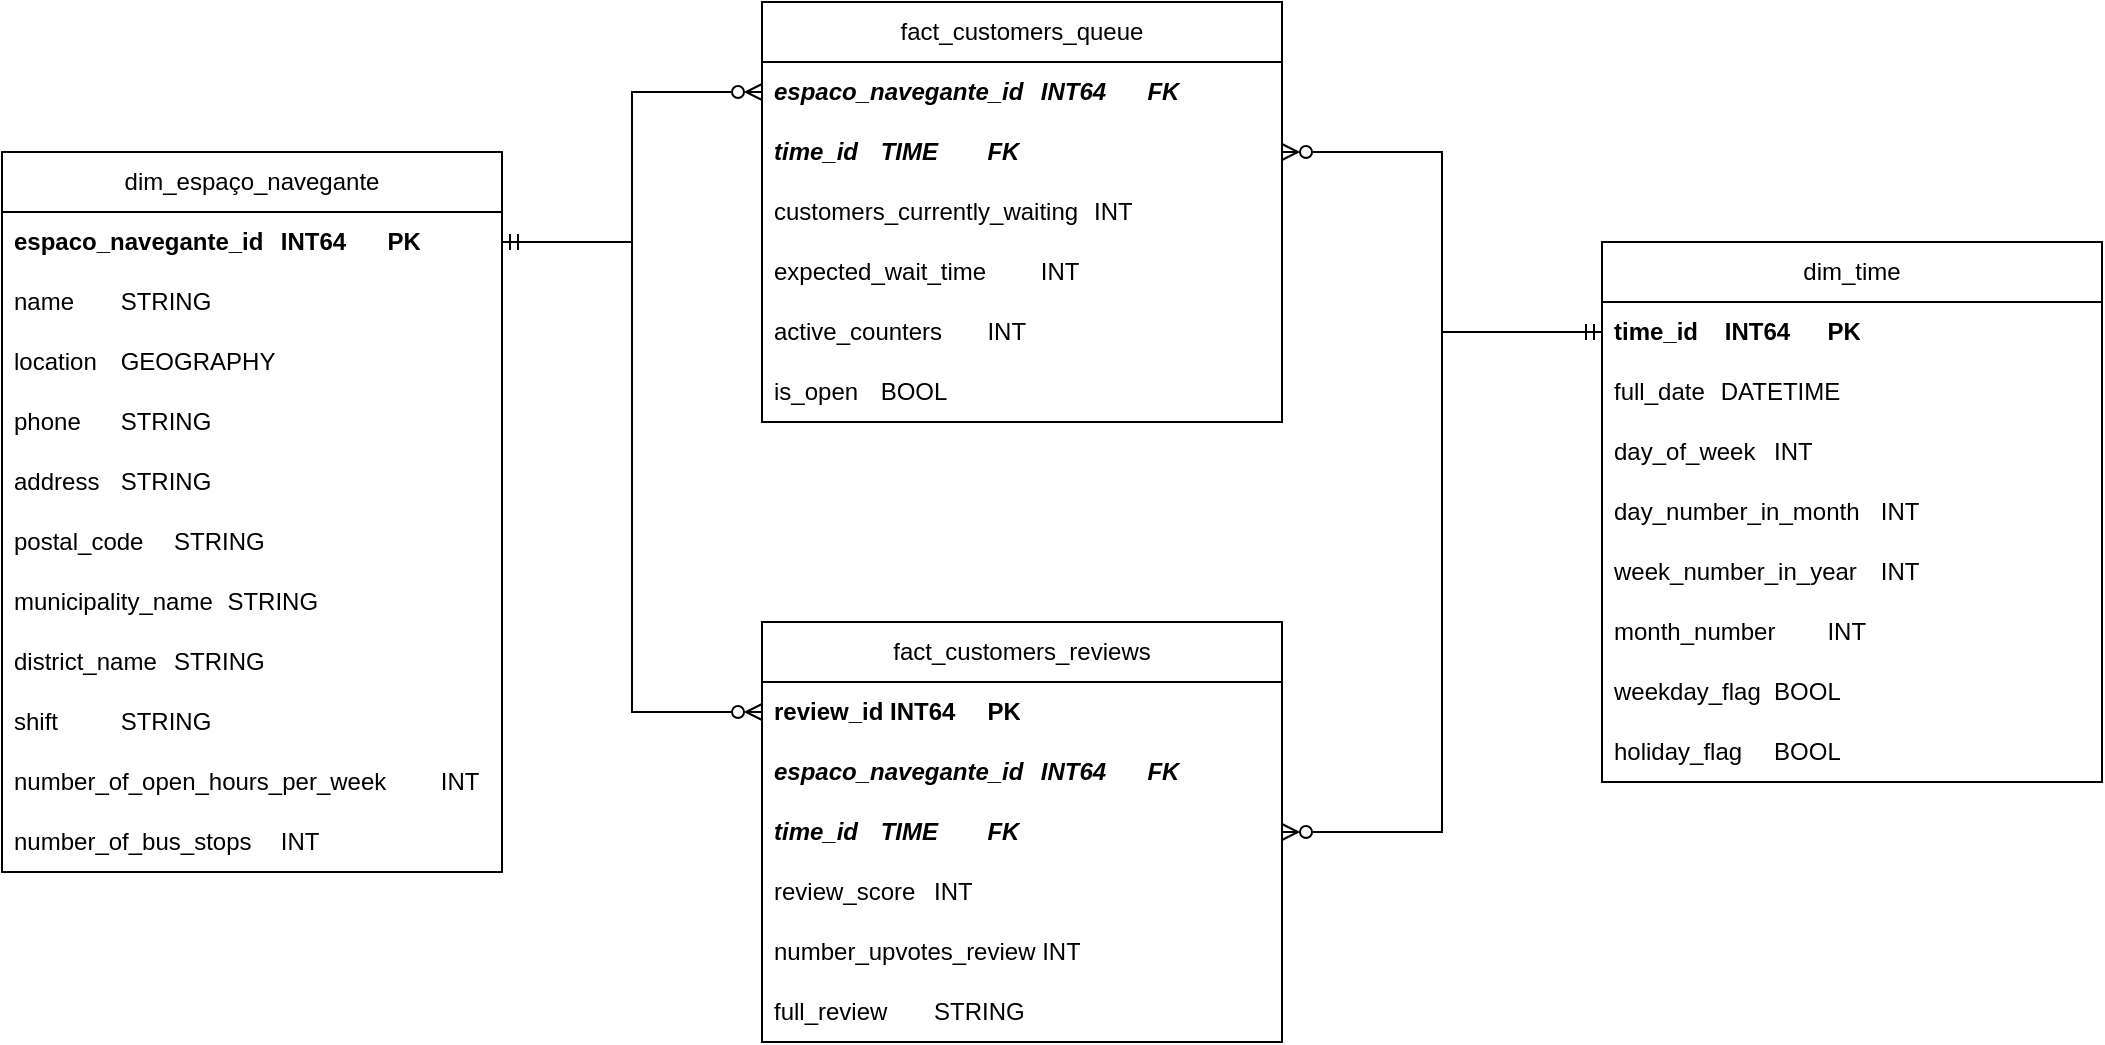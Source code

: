 <mxfile version="22.1.2" type="device">
  <diagram name="Page-1" id="xGSbjzacBypnebcov7Fi">
    <mxGraphModel dx="1216" dy="601" grid="1" gridSize="10" guides="1" tooltips="1" connect="1" arrows="1" fold="1" page="1" pageScale="1" pageWidth="850" pageHeight="1100" math="0" shadow="0">
      <root>
        <mxCell id="0" />
        <mxCell id="1" parent="0" />
        <mxCell id="-e4kX9AorHYyHGw_W_Zw-1" value="dim_espaço_navegante" style="swimlane;fontStyle=0;childLayout=stackLayout;horizontal=1;startSize=30;horizontalStack=0;resizeParent=1;resizeParentMax=0;resizeLast=0;collapsible=1;marginBottom=0;whiteSpace=wrap;html=1;" parent="1" vertex="1">
          <mxGeometry x="110" y="295" width="250" height="360" as="geometry" />
        </mxCell>
        <mxCell id="-e4kX9AorHYyHGw_W_Zw-2" value="&lt;b&gt;espaco_navegante_id&lt;span style=&quot;white-space: pre;&quot;&gt;&#x9;&lt;/span&gt;INT64&lt;span style=&quot;white-space: pre;&quot;&gt;&#x9;&lt;/span&gt;PK&lt;/b&gt;" style="text;strokeColor=none;fillColor=none;align=left;verticalAlign=middle;spacingLeft=4;spacingRight=4;overflow=hidden;points=[[0,0.5],[1,0.5]];portConstraint=eastwest;rotatable=0;whiteSpace=wrap;html=1;" parent="-e4kX9AorHYyHGw_W_Zw-1" vertex="1">
          <mxGeometry y="30" width="250" height="30" as="geometry" />
        </mxCell>
        <mxCell id="-e4kX9AorHYyHGw_W_Zw-3" value="name&lt;span style=&quot;white-space: pre;&quot;&gt;&#x9;&lt;/span&gt;STRING" style="text;strokeColor=none;fillColor=none;align=left;verticalAlign=middle;spacingLeft=4;spacingRight=4;overflow=hidden;points=[[0,0.5],[1,0.5]];portConstraint=eastwest;rotatable=0;whiteSpace=wrap;html=1;" parent="-e4kX9AorHYyHGw_W_Zw-1" vertex="1">
          <mxGeometry y="60" width="250" height="30" as="geometry" />
        </mxCell>
        <mxCell id="-e4kX9AorHYyHGw_W_Zw-4" value="location&lt;span style=&quot;white-space: pre;&quot;&gt;&#x9;&lt;/span&gt;GEOGRAPHY" style="text;strokeColor=none;fillColor=none;align=left;verticalAlign=middle;spacingLeft=4;spacingRight=4;overflow=hidden;points=[[0,0.5],[1,0.5]];portConstraint=eastwest;rotatable=0;whiteSpace=wrap;html=1;" parent="-e4kX9AorHYyHGw_W_Zw-1" vertex="1">
          <mxGeometry y="90" width="250" height="30" as="geometry" />
        </mxCell>
        <mxCell id="-e4kX9AorHYyHGw_W_Zw-5" value="phone&lt;span style=&quot;white-space: pre;&quot;&gt;&#x9;&lt;/span&gt;STRING" style="text;strokeColor=none;fillColor=none;align=left;verticalAlign=middle;spacingLeft=4;spacingRight=4;overflow=hidden;points=[[0,0.5],[1,0.5]];portConstraint=eastwest;rotatable=0;whiteSpace=wrap;html=1;" parent="-e4kX9AorHYyHGw_W_Zw-1" vertex="1">
          <mxGeometry y="120" width="250" height="30" as="geometry" />
        </mxCell>
        <mxCell id="-e4kX9AorHYyHGw_W_Zw-6" value="address&lt;span style=&quot;white-space: pre;&quot;&gt;&#x9;&lt;/span&gt;STRING" style="text;strokeColor=none;fillColor=none;align=left;verticalAlign=middle;spacingLeft=4;spacingRight=4;overflow=hidden;points=[[0,0.5],[1,0.5]];portConstraint=eastwest;rotatable=0;whiteSpace=wrap;html=1;" parent="-e4kX9AorHYyHGw_W_Zw-1" vertex="1">
          <mxGeometry y="150" width="250" height="30" as="geometry" />
        </mxCell>
        <mxCell id="-e4kX9AorHYyHGw_W_Zw-7" value="postal_code&lt;span style=&quot;white-space: pre;&quot;&gt;&#x9;&lt;/span&gt;STRING" style="text;strokeColor=none;fillColor=none;align=left;verticalAlign=middle;spacingLeft=4;spacingRight=4;overflow=hidden;points=[[0,0.5],[1,0.5]];portConstraint=eastwest;rotatable=0;whiteSpace=wrap;html=1;" parent="-e4kX9AorHYyHGw_W_Zw-1" vertex="1">
          <mxGeometry y="180" width="250" height="30" as="geometry" />
        </mxCell>
        <mxCell id="-e4kX9AorHYyHGw_W_Zw-8" value="municipality_name&lt;span style=&quot;white-space: pre;&quot;&gt;&#x9;&lt;/span&gt;STRING" style="text;strokeColor=none;fillColor=none;align=left;verticalAlign=middle;spacingLeft=4;spacingRight=4;overflow=hidden;points=[[0,0.5],[1,0.5]];portConstraint=eastwest;rotatable=0;whiteSpace=wrap;html=1;" parent="-e4kX9AorHYyHGw_W_Zw-1" vertex="1">
          <mxGeometry y="210" width="250" height="30" as="geometry" />
        </mxCell>
        <mxCell id="-e4kX9AorHYyHGw_W_Zw-9" value="district_name&lt;span style=&quot;white-space: pre;&quot;&gt;&#x9;&lt;/span&gt;STRING" style="text;strokeColor=none;fillColor=none;align=left;verticalAlign=middle;spacingLeft=4;spacingRight=4;overflow=hidden;points=[[0,0.5],[1,0.5]];portConstraint=eastwest;rotatable=0;whiteSpace=wrap;html=1;" parent="-e4kX9AorHYyHGw_W_Zw-1" vertex="1">
          <mxGeometry y="240" width="250" height="30" as="geometry" />
        </mxCell>
        <mxCell id="-e4kX9AorHYyHGw_W_Zw-15" value="shift&lt;span style=&quot;white-space: pre;&quot;&gt;&#x9;&lt;/span&gt;&lt;span style=&quot;white-space: pre;&quot;&gt;&#x9;&lt;/span&gt;STRING" style="text;strokeColor=none;fillColor=none;align=left;verticalAlign=middle;spacingLeft=4;spacingRight=4;overflow=hidden;points=[[0,0.5],[1,0.5]];portConstraint=eastwest;rotatable=0;whiteSpace=wrap;html=1;" parent="-e4kX9AorHYyHGw_W_Zw-1" vertex="1">
          <mxGeometry y="270" width="250" height="30" as="geometry" />
        </mxCell>
        <mxCell id="CmAAl0vlXEfCrW0lHA89-1" value="number_of_open_hours_per_week&lt;span style=&quot;white-space: pre;&quot;&gt;&#x9;&lt;/span&gt;INT" style="text;strokeColor=none;fillColor=none;align=left;verticalAlign=middle;spacingLeft=4;spacingRight=4;overflow=hidden;points=[[0,0.5],[1,0.5]];portConstraint=eastwest;rotatable=0;whiteSpace=wrap;html=1;" parent="-e4kX9AorHYyHGw_W_Zw-1" vertex="1">
          <mxGeometry y="300" width="250" height="30" as="geometry" />
        </mxCell>
        <mxCell id="CmAAl0vlXEfCrW0lHA89-2" value="number_of_bus_stops&lt;span style=&quot;white-space: pre;&quot;&gt;&#x9;&lt;/span&gt;INT" style="text;strokeColor=none;fillColor=none;align=left;verticalAlign=middle;spacingLeft=4;spacingRight=4;overflow=hidden;points=[[0,0.5],[1,0.5]];portConstraint=eastwest;rotatable=0;whiteSpace=wrap;html=1;" parent="-e4kX9AorHYyHGw_W_Zw-1" vertex="1">
          <mxGeometry y="330" width="250" height="30" as="geometry" />
        </mxCell>
        <mxCell id="-e4kX9AorHYyHGw_W_Zw-10" value="fact_customers_queue" style="swimlane;fontStyle=0;childLayout=stackLayout;horizontal=1;startSize=30;horizontalStack=0;resizeParent=1;resizeParentMax=0;resizeLast=0;collapsible=1;marginBottom=0;whiteSpace=wrap;html=1;" parent="1" vertex="1">
          <mxGeometry x="490" y="220" width="260" height="210" as="geometry" />
        </mxCell>
        <mxCell id="-e4kX9AorHYyHGw_W_Zw-11" value="&lt;b&gt;&lt;i&gt;espaco_navegante_id&lt;span style=&quot;white-space: pre;&quot;&gt;&#x9;&lt;/span&gt;INT64&lt;span style=&quot;white-space: pre;&quot;&gt;&#x9;&lt;/span&gt;FK&lt;/i&gt;&lt;/b&gt;" style="text;strokeColor=none;fillColor=none;align=left;verticalAlign=middle;spacingLeft=4;spacingRight=4;overflow=hidden;points=[[0,0.5],[1,0.5]];portConstraint=eastwest;rotatable=0;whiteSpace=wrap;html=1;" parent="-e4kX9AorHYyHGw_W_Zw-10" vertex="1">
          <mxGeometry y="30" width="260" height="30" as="geometry" />
        </mxCell>
        <mxCell id="-e4kX9AorHYyHGw_W_Zw-12" value="&lt;b&gt;&lt;i&gt;time_id&lt;span style=&quot;white-space: pre;&quot;&gt;&#x9;&lt;/span&gt;TIME&lt;span style=&quot;white-space: pre;&quot;&gt;&#x9;&lt;/span&gt;FK&lt;/i&gt;&lt;/b&gt;" style="text;strokeColor=none;fillColor=none;align=left;verticalAlign=middle;spacingLeft=4;spacingRight=4;overflow=hidden;points=[[0,0.5],[1,0.5]];portConstraint=eastwest;rotatable=0;whiteSpace=wrap;html=1;" parent="-e4kX9AorHYyHGw_W_Zw-10" vertex="1">
          <mxGeometry y="60" width="260" height="30" as="geometry" />
        </mxCell>
        <mxCell id="-e4kX9AorHYyHGw_W_Zw-13" value="customers_currently_waiting&lt;span style=&quot;white-space: pre;&quot;&gt;&#x9;&lt;/span&gt;INT" style="text;strokeColor=none;fillColor=none;align=left;verticalAlign=middle;spacingLeft=4;spacingRight=4;overflow=hidden;points=[[0,0.5],[1,0.5]];portConstraint=eastwest;rotatable=0;whiteSpace=wrap;html=1;" parent="-e4kX9AorHYyHGw_W_Zw-10" vertex="1">
          <mxGeometry y="90" width="260" height="30" as="geometry" />
        </mxCell>
        <mxCell id="-e4kX9AorHYyHGw_W_Zw-16" value="expected_wait_time&lt;span style=&quot;white-space: pre;&quot;&gt;&#x9;&lt;/span&gt;INT" style="text;strokeColor=none;fillColor=none;align=left;verticalAlign=middle;spacingLeft=4;spacingRight=4;overflow=hidden;points=[[0,0.5],[1,0.5]];portConstraint=eastwest;rotatable=0;whiteSpace=wrap;html=1;" parent="-e4kX9AorHYyHGw_W_Zw-10" vertex="1">
          <mxGeometry y="120" width="260" height="30" as="geometry" />
        </mxCell>
        <mxCell id="-e4kX9AorHYyHGw_W_Zw-18" value="active_counters&lt;span style=&quot;white-space: pre;&quot;&gt;&#x9;&lt;/span&gt;INT" style="text;strokeColor=none;fillColor=none;align=left;verticalAlign=middle;spacingLeft=4;spacingRight=4;overflow=hidden;points=[[0,0.5],[1,0.5]];portConstraint=eastwest;rotatable=0;whiteSpace=wrap;html=1;" parent="-e4kX9AorHYyHGw_W_Zw-10" vertex="1">
          <mxGeometry y="150" width="260" height="30" as="geometry" />
        </mxCell>
        <mxCell id="-e4kX9AorHYyHGw_W_Zw-20" value="is_open&lt;span style=&quot;white-space: pre;&quot;&gt;&#x9;&lt;/span&gt;BOOL" style="text;strokeColor=none;fillColor=none;align=left;verticalAlign=middle;spacingLeft=4;spacingRight=4;overflow=hidden;points=[[0,0.5],[1,0.5]];portConstraint=eastwest;rotatable=0;whiteSpace=wrap;html=1;" parent="-e4kX9AorHYyHGw_W_Zw-10" vertex="1">
          <mxGeometry y="180" width="260" height="30" as="geometry" />
        </mxCell>
        <mxCell id="-e4kX9AorHYyHGw_W_Zw-14" style="edgeStyle=orthogonalEdgeStyle;rounded=0;orthogonalLoop=1;jettySize=auto;html=1;startArrow=ERmandOne;startFill=0;endArrow=ERzeroToMany;endFill=0;" parent="1" source="-e4kX9AorHYyHGw_W_Zw-2" target="-e4kX9AorHYyHGw_W_Zw-11" edge="1">
          <mxGeometry relative="1" as="geometry" />
        </mxCell>
        <mxCell id="-e4kX9AorHYyHGw_W_Zw-30" value="dim_time" style="swimlane;fontStyle=0;childLayout=stackLayout;horizontal=1;startSize=30;horizontalStack=0;resizeParent=1;resizeParentMax=0;resizeLast=0;collapsible=1;marginBottom=0;whiteSpace=wrap;html=1;" parent="1" vertex="1">
          <mxGeometry x="910" y="340" width="250" height="270" as="geometry" />
        </mxCell>
        <mxCell id="-e4kX9AorHYyHGw_W_Zw-31" value="&lt;b&gt;time_id&lt;span style=&quot;&quot;&gt;&lt;span style=&quot;white-space: pre;&quot;&gt;&amp;nbsp;&amp;nbsp;&amp;nbsp;&amp;nbsp;&lt;/span&gt;&lt;/span&gt;INT64&lt;span style=&quot;white-space: pre;&quot;&gt;&#x9;&lt;/span&gt;PK&lt;/b&gt;" style="text;strokeColor=none;fillColor=none;align=left;verticalAlign=middle;spacingLeft=4;spacingRight=4;overflow=hidden;points=[[0,0.5],[1,0.5]];portConstraint=eastwest;rotatable=0;whiteSpace=wrap;html=1;" parent="-e4kX9AorHYyHGw_W_Zw-30" vertex="1">
          <mxGeometry y="30" width="250" height="30" as="geometry" />
        </mxCell>
        <mxCell id="-e4kX9AorHYyHGw_W_Zw-32" value="full_date&lt;span style=&quot;white-space: pre;&quot;&gt;&#x9;&lt;/span&gt;DATETIME" style="text;strokeColor=none;fillColor=none;align=left;verticalAlign=middle;spacingLeft=4;spacingRight=4;overflow=hidden;points=[[0,0.5],[1,0.5]];portConstraint=eastwest;rotatable=0;whiteSpace=wrap;html=1;" parent="-e4kX9AorHYyHGw_W_Zw-30" vertex="1">
          <mxGeometry y="60" width="250" height="30" as="geometry" />
        </mxCell>
        <mxCell id="KnH7TtyseS9fptmaXPHz-1" value="day_of_week&lt;span style=&quot;white-space: pre;&quot;&gt;&#x9;&lt;/span&gt;INT" style="text;strokeColor=none;fillColor=none;align=left;verticalAlign=middle;spacingLeft=4;spacingRight=4;overflow=hidden;points=[[0,0.5],[1,0.5]];portConstraint=eastwest;rotatable=0;whiteSpace=wrap;html=1;" parent="-e4kX9AorHYyHGw_W_Zw-30" vertex="1">
          <mxGeometry y="90" width="250" height="30" as="geometry" />
        </mxCell>
        <mxCell id="-e4kX9AorHYyHGw_W_Zw-33" value="day_number_in_month&lt;span style=&quot;white-space: pre;&quot;&gt;&#x9;&lt;/span&gt;INT" style="text;strokeColor=none;fillColor=none;align=left;verticalAlign=middle;spacingLeft=4;spacingRight=4;overflow=hidden;points=[[0,0.5],[1,0.5]];portConstraint=eastwest;rotatable=0;whiteSpace=wrap;html=1;" parent="-e4kX9AorHYyHGw_W_Zw-30" vertex="1">
          <mxGeometry y="120" width="250" height="30" as="geometry" />
        </mxCell>
        <mxCell id="-e4kX9AorHYyHGw_W_Zw-34" value="week_number_in_year&lt;span style=&quot;white-space: pre;&quot;&gt;&#x9;&lt;/span&gt;INT" style="text;strokeColor=none;fillColor=none;align=left;verticalAlign=middle;spacingLeft=4;spacingRight=4;overflow=hidden;points=[[0,0.5],[1,0.5]];portConstraint=eastwest;rotatable=0;whiteSpace=wrap;html=1;" parent="-e4kX9AorHYyHGw_W_Zw-30" vertex="1">
          <mxGeometry y="150" width="250" height="30" as="geometry" />
        </mxCell>
        <mxCell id="-e4kX9AorHYyHGw_W_Zw-36" value="month_number&lt;span style=&quot;white-space: pre;&quot;&gt;&#x9;&lt;/span&gt;INT" style="text;strokeColor=none;fillColor=none;align=left;verticalAlign=middle;spacingLeft=4;spacingRight=4;overflow=hidden;points=[[0,0.5],[1,0.5]];portConstraint=eastwest;rotatable=0;whiteSpace=wrap;html=1;" parent="-e4kX9AorHYyHGw_W_Zw-30" vertex="1">
          <mxGeometry y="180" width="250" height="30" as="geometry" />
        </mxCell>
        <mxCell id="-e4kX9AorHYyHGw_W_Zw-37" value="weekday_flag&lt;span style=&quot;white-space: pre;&quot;&gt;&#x9;&lt;/span&gt;BOOL" style="text;strokeColor=none;fillColor=none;align=left;verticalAlign=middle;spacingLeft=4;spacingRight=4;overflow=hidden;points=[[0,0.5],[1,0.5]];portConstraint=eastwest;rotatable=0;whiteSpace=wrap;html=1;" parent="-e4kX9AorHYyHGw_W_Zw-30" vertex="1">
          <mxGeometry y="210" width="250" height="30" as="geometry" />
        </mxCell>
        <mxCell id="-e4kX9AorHYyHGw_W_Zw-38" value="holiday_flag&lt;span style=&quot;white-space: pre;&quot;&gt;&#x9;&lt;/span&gt;BOOL" style="text;strokeColor=none;fillColor=none;align=left;verticalAlign=middle;spacingLeft=4;spacingRight=4;overflow=hidden;points=[[0,0.5],[1,0.5]];portConstraint=eastwest;rotatable=0;whiteSpace=wrap;html=1;" parent="-e4kX9AorHYyHGw_W_Zw-30" vertex="1">
          <mxGeometry y="240" width="250" height="30" as="geometry" />
        </mxCell>
        <mxCell id="-e4kX9AorHYyHGw_W_Zw-41" style="edgeStyle=orthogonalEdgeStyle;rounded=0;orthogonalLoop=1;jettySize=auto;html=1;startArrow=ERmandOne;startFill=0;endArrow=ERzeroToMany;endFill=0;" parent="1" source="-e4kX9AorHYyHGw_W_Zw-31" target="-e4kX9AorHYyHGw_W_Zw-12" edge="1">
          <mxGeometry relative="1" as="geometry" />
        </mxCell>
        <mxCell id="-e4kX9AorHYyHGw_W_Zw-42" value="fact_customers_reviews" style="swimlane;fontStyle=0;childLayout=stackLayout;horizontal=1;startSize=30;horizontalStack=0;resizeParent=1;resizeParentMax=0;resizeLast=0;collapsible=1;marginBottom=0;whiteSpace=wrap;html=1;" parent="1" vertex="1">
          <mxGeometry x="490" y="530" width="260" height="210" as="geometry" />
        </mxCell>
        <mxCell id="-e4kX9AorHYyHGw_W_Zw-43" value="&lt;b&gt;review_id INT64&lt;span style=&quot;white-space: pre;&quot;&gt;&#x9;&lt;/span&gt;PK&lt;/b&gt;" style="text;strokeColor=none;fillColor=none;align=left;verticalAlign=middle;spacingLeft=4;spacingRight=4;overflow=hidden;points=[[0,0.5],[1,0.5]];portConstraint=eastwest;rotatable=0;whiteSpace=wrap;html=1;" parent="-e4kX9AorHYyHGw_W_Zw-42" vertex="1">
          <mxGeometry y="30" width="260" height="30" as="geometry" />
        </mxCell>
        <mxCell id="r0xE94qgn5ZZrE13_dvI-4" value="&lt;b&gt;&lt;i&gt;espaco_navegante_id&lt;span style=&quot;white-space: pre;&quot;&gt;&#x9;&lt;/span&gt;INT64&lt;span style=&quot;white-space: pre;&quot;&gt;&#x9;&lt;/span&gt;FK&lt;/i&gt;&lt;/b&gt;" style="text;strokeColor=none;fillColor=none;align=left;verticalAlign=middle;spacingLeft=4;spacingRight=4;overflow=hidden;points=[[0,0.5],[1,0.5]];portConstraint=eastwest;rotatable=0;whiteSpace=wrap;html=1;" vertex="1" parent="-e4kX9AorHYyHGw_W_Zw-42">
          <mxGeometry y="60" width="260" height="30" as="geometry" />
        </mxCell>
        <mxCell id="-e4kX9AorHYyHGw_W_Zw-44" value="&lt;b&gt;&lt;i&gt;time_id&lt;span style=&quot;white-space: pre;&quot;&gt;&#x9;&lt;/span&gt;TIME&lt;span style=&quot;white-space: pre;&quot;&gt;&#x9;&lt;/span&gt;FK&lt;/i&gt;&lt;/b&gt;" style="text;strokeColor=none;fillColor=none;align=left;verticalAlign=middle;spacingLeft=4;spacingRight=4;overflow=hidden;points=[[0,0.5],[1,0.5]];portConstraint=eastwest;rotatable=0;whiteSpace=wrap;html=1;" parent="-e4kX9AorHYyHGw_W_Zw-42" vertex="1">
          <mxGeometry y="90" width="260" height="30" as="geometry" />
        </mxCell>
        <mxCell id="-e4kX9AorHYyHGw_W_Zw-45" value="review_score&lt;span style=&quot;white-space: pre;&quot;&gt;&#x9;&lt;/span&gt;INT" style="text;strokeColor=none;fillColor=none;align=left;verticalAlign=middle;spacingLeft=4;spacingRight=4;overflow=hidden;points=[[0,0.5],[1,0.5]];portConstraint=eastwest;rotatable=0;whiteSpace=wrap;html=1;" parent="-e4kX9AorHYyHGw_W_Zw-42" vertex="1">
          <mxGeometry y="120" width="260" height="30" as="geometry" />
        </mxCell>
        <mxCell id="r0xE94qgn5ZZrE13_dvI-3" value="number_upvotes_review&#x9;INT" style="text;strokeColor=none;fillColor=none;align=left;verticalAlign=middle;spacingLeft=4;spacingRight=4;overflow=hidden;points=[[0,0.5],[1,0.5]];portConstraint=eastwest;rotatable=0;whiteSpace=wrap;html=1;" vertex="1" parent="-e4kX9AorHYyHGw_W_Zw-42">
          <mxGeometry y="150" width="260" height="30" as="geometry" />
        </mxCell>
        <mxCell id="-e4kX9AorHYyHGw_W_Zw-47" value="full_review&lt;span style=&quot;white-space: pre;&quot;&gt;&#x9;&lt;/span&gt;STRING" style="text;strokeColor=none;fillColor=none;align=left;verticalAlign=middle;spacingLeft=4;spacingRight=4;overflow=hidden;points=[[0,0.5],[1,0.5]];portConstraint=eastwest;rotatable=0;whiteSpace=wrap;html=1;" parent="-e4kX9AorHYyHGw_W_Zw-42" vertex="1">
          <mxGeometry y="180" width="260" height="30" as="geometry" />
        </mxCell>
        <mxCell id="-e4kX9AorHYyHGw_W_Zw-51" style="edgeStyle=orthogonalEdgeStyle;rounded=0;orthogonalLoop=1;jettySize=auto;html=1;startArrow=ERmandOne;startFill=0;endArrow=ERzeroToMany;endFill=0;" parent="1" source="-e4kX9AorHYyHGw_W_Zw-2" target="-e4kX9AorHYyHGw_W_Zw-43" edge="1">
          <mxGeometry relative="1" as="geometry" />
        </mxCell>
        <mxCell id="pPJ2xlbCGCjLtiGBsd7v-1" style="edgeStyle=orthogonalEdgeStyle;rounded=0;orthogonalLoop=1;jettySize=auto;html=1;startArrow=ERzeroToMany;startFill=0;endArrow=ERmandOne;endFill=0;" parent="1" source="-e4kX9AorHYyHGw_W_Zw-44" target="-e4kX9AorHYyHGw_W_Zw-31" edge="1">
          <mxGeometry relative="1" as="geometry" />
        </mxCell>
      </root>
    </mxGraphModel>
  </diagram>
</mxfile>
